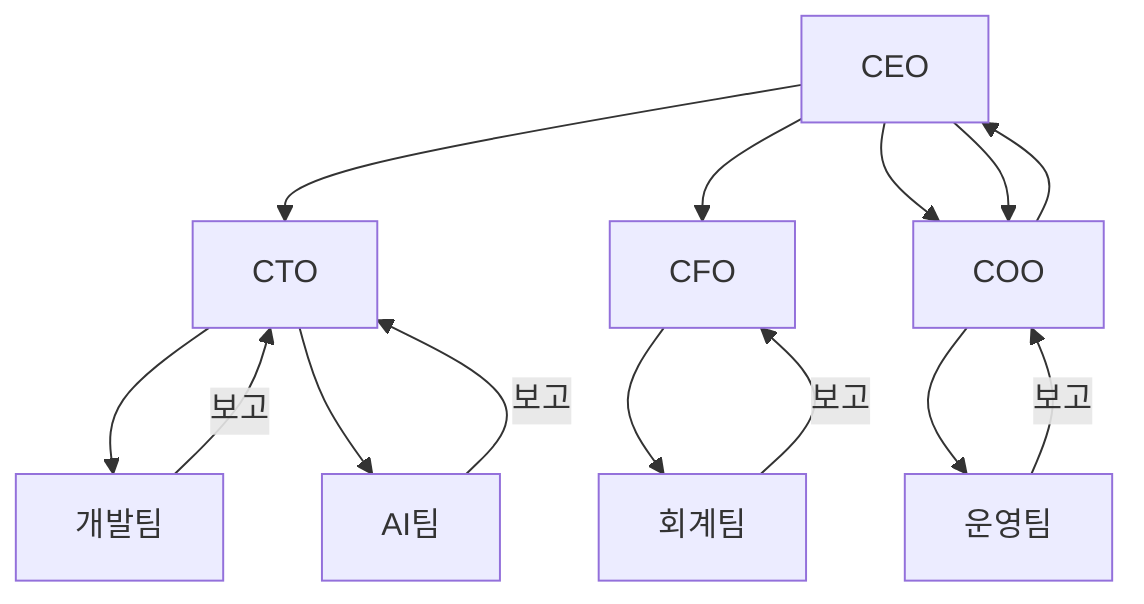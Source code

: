 flowchart TB
    CEO["CEO"]
    CTO["CTO"] --> DEV1["개발팀"]
    CTO --> DEV2["AI팀"]
    CFO["CFO"] --> FIN1["회계팀"]
    COO["COO"] --> OPS1["운영팀"]

    CEO --> CTO & CFO & COO
    DEV1 -->|보고| CTO
    DEV2 -->|보고| CTO
    FIN1 -->|보고| CFO
    OPS1 -->|보고| COO
    COO --> CEO
    CEO --> COO